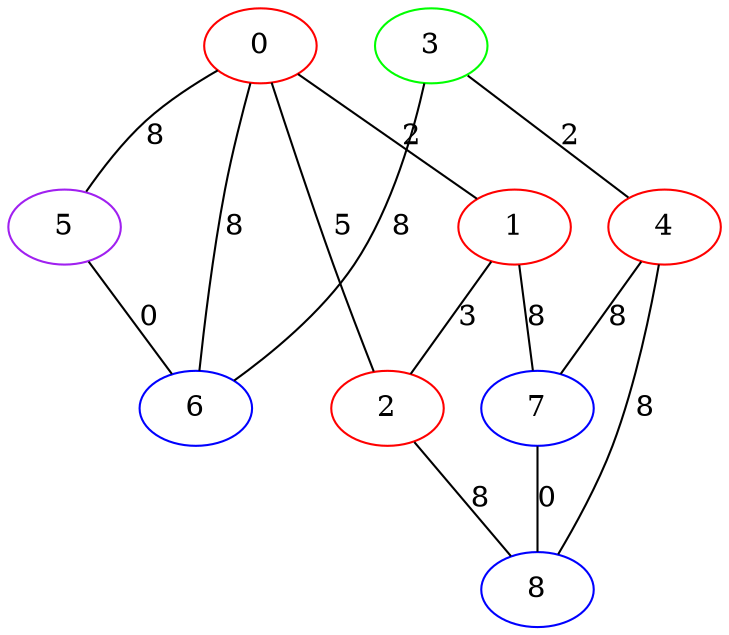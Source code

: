 graph "" {
0 [color=red, weight=1];
1 [color=red, weight=1];
2 [color=red, weight=1];
3 [color=green, weight=2];
4 [color=red, weight=1];
5 [color=purple, weight=4];
6 [color=blue, weight=3];
7 [color=blue, weight=3];
8 [color=blue, weight=3];
0 -- 1  [key=0, label=2];
0 -- 2  [key=0, label=5];
0 -- 5  [key=0, label=8];
0 -- 6  [key=0, label=8];
1 -- 2  [key=0, label=3];
1 -- 7  [key=0, label=8];
2 -- 8  [key=0, label=8];
3 -- 4  [key=0, label=2];
3 -- 6  [key=0, label=8];
4 -- 8  [key=0, label=8];
4 -- 7  [key=0, label=8];
5 -- 6  [key=0, label=0];
7 -- 8  [key=0, label=0];
}

